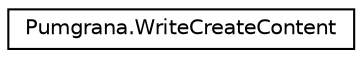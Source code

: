 digraph "Graphe hiérarchique des classes"
{
  edge [fontname="Helvetica",fontsize="10",labelfontname="Helvetica",labelfontsize="10"];
  node [fontname="Helvetica",fontsize="10",shape=record];
  rankdir="LR";
  Node1 [label="Pumgrana.WriteCreateContent",height=0.2,width=0.4,color="black", fillcolor="white", style="filled",URL="$class_pumgrana_1_1_write_create_content.html"];
}
